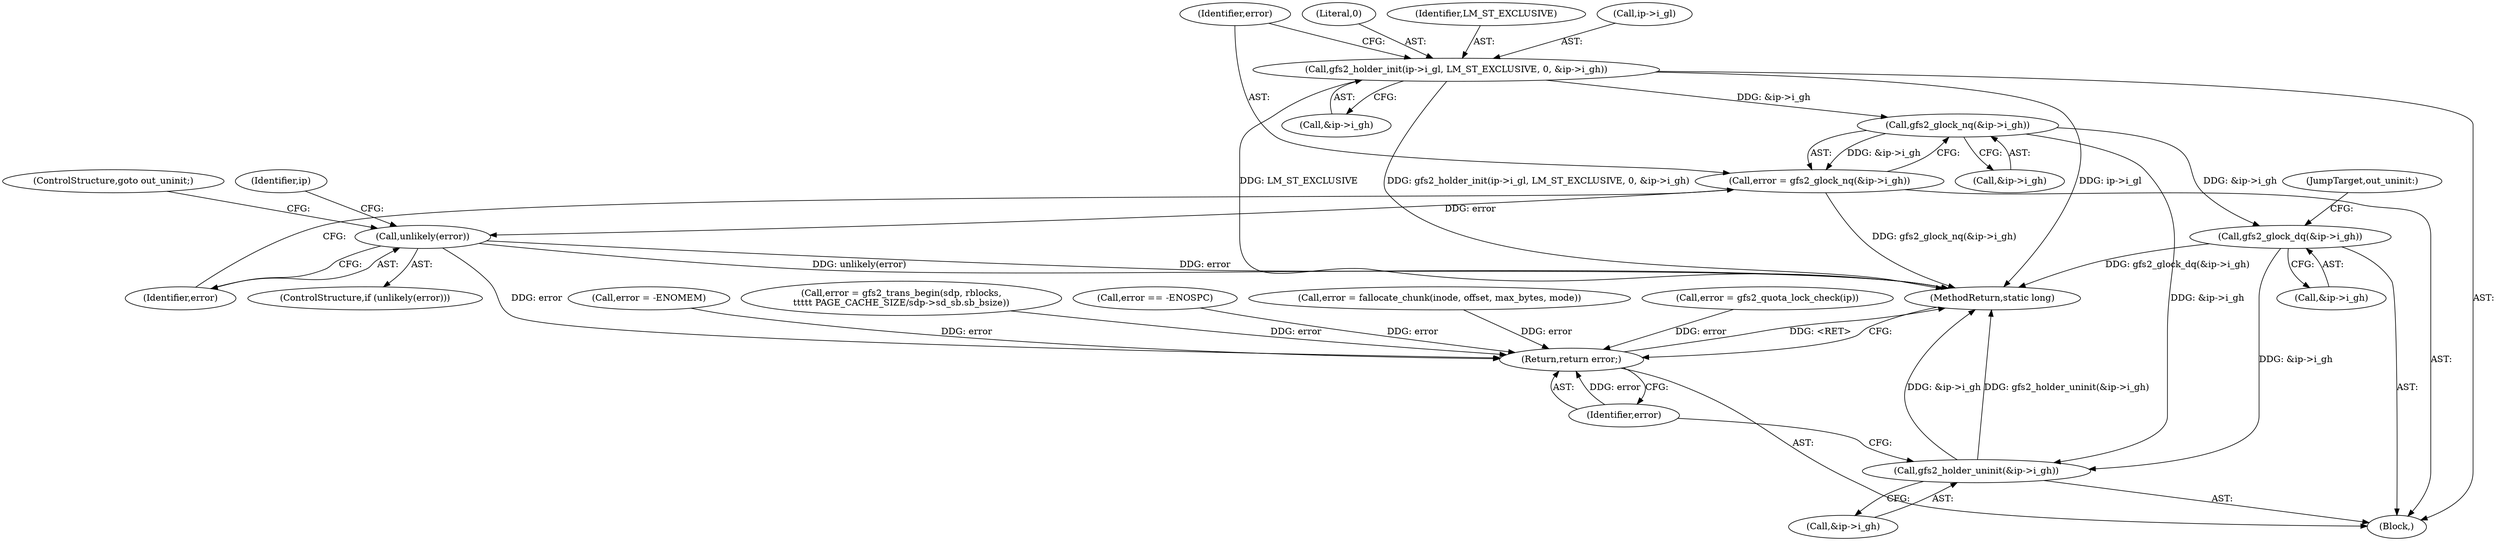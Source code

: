 digraph "0_linux_64dd153c83743af81f20924c6343652d731eeecb_2@pointer" {
"1000232" [label="(Call,gfs2_holder_init(ip->i_gl, LM_ST_EXCLUSIVE, 0, &ip->i_gh))"];
"1000244" [label="(Call,gfs2_glock_nq(&ip->i_gh))"];
"1000242" [label="(Call,error = gfs2_glock_nq(&ip->i_gh))"];
"1000250" [label="(Call,unlikely(error))"];
"1000455" [label="(Return,return error;)"];
"1000444" [label="(Call,gfs2_glock_dq(&ip->i_gh))"];
"1000450" [label="(Call,gfs2_holder_uninit(&ip->i_gh))"];
"1000249" [label="(ControlStructure,if (unlikely(error)))"];
"1000445" [label="(Call,&ip->i_gh)"];
"1000450" [label="(Call,gfs2_holder_uninit(&ip->i_gh))"];
"1000244" [label="(Call,gfs2_glock_nq(&ip->i_gh))"];
"1000238" [label="(Call,&ip->i_gh)"];
"1000233" [label="(Call,ip->i_gl)"];
"1000280" [label="(Call,error = -ENOMEM)"];
"1000237" [label="(Literal,0)"];
"1000394" [label="(Call,error = gfs2_trans_begin(sdp, rblocks,\n\t\t\t\t\t PAGE_CACHE_SIZE/sdp->sd_sb.sb_bsize))"];
"1000456" [label="(Identifier,error)"];
"1000316" [label="(Call,error == -ENOSPC)"];
"1000455" [label="(Return,return error;)"];
"1000256" [label="(Identifier,ip)"];
"1000251" [label="(Identifier,error)"];
"1000232" [label="(Call,gfs2_holder_init(ip->i_gl, LM_ST_EXCLUSIVE, 0, &ip->i_gh))"];
"1000243" [label="(Identifier,error)"];
"1000106" [label="(Block,)"];
"1000457" [label="(MethodReturn,static long)"];
"1000242" [label="(Call,error = gfs2_glock_nq(&ip->i_gh))"];
"1000409" [label="(Call,error = fallocate_chunk(inode, offset, max_bytes, mode))"];
"1000250" [label="(Call,unlikely(error))"];
"1000444" [label="(Call,gfs2_glock_dq(&ip->i_gh))"];
"1000252" [label="(ControlStructure,goto out_uninit;)"];
"1000236" [label="(Identifier,LM_ST_EXCLUSIVE)"];
"1000285" [label="(Call,error = gfs2_quota_lock_check(ip))"];
"1000451" [label="(Call,&ip->i_gh)"];
"1000449" [label="(JumpTarget,out_uninit:)"];
"1000245" [label="(Call,&ip->i_gh)"];
"1000232" -> "1000106"  [label="AST: "];
"1000232" -> "1000238"  [label="CFG: "];
"1000233" -> "1000232"  [label="AST: "];
"1000236" -> "1000232"  [label="AST: "];
"1000237" -> "1000232"  [label="AST: "];
"1000238" -> "1000232"  [label="AST: "];
"1000243" -> "1000232"  [label="CFG: "];
"1000232" -> "1000457"  [label="DDG: LM_ST_EXCLUSIVE"];
"1000232" -> "1000457"  [label="DDG: ip->i_gl"];
"1000232" -> "1000457"  [label="DDG: gfs2_holder_init(ip->i_gl, LM_ST_EXCLUSIVE, 0, &ip->i_gh)"];
"1000232" -> "1000244"  [label="DDG: &ip->i_gh"];
"1000244" -> "1000242"  [label="AST: "];
"1000244" -> "1000245"  [label="CFG: "];
"1000245" -> "1000244"  [label="AST: "];
"1000242" -> "1000244"  [label="CFG: "];
"1000244" -> "1000242"  [label="DDG: &ip->i_gh"];
"1000244" -> "1000444"  [label="DDG: &ip->i_gh"];
"1000244" -> "1000450"  [label="DDG: &ip->i_gh"];
"1000242" -> "1000106"  [label="AST: "];
"1000243" -> "1000242"  [label="AST: "];
"1000251" -> "1000242"  [label="CFG: "];
"1000242" -> "1000457"  [label="DDG: gfs2_glock_nq(&ip->i_gh)"];
"1000242" -> "1000250"  [label="DDG: error"];
"1000250" -> "1000249"  [label="AST: "];
"1000250" -> "1000251"  [label="CFG: "];
"1000251" -> "1000250"  [label="AST: "];
"1000252" -> "1000250"  [label="CFG: "];
"1000256" -> "1000250"  [label="CFG: "];
"1000250" -> "1000457"  [label="DDG: error"];
"1000250" -> "1000457"  [label="DDG: unlikely(error)"];
"1000250" -> "1000455"  [label="DDG: error"];
"1000455" -> "1000106"  [label="AST: "];
"1000455" -> "1000456"  [label="CFG: "];
"1000456" -> "1000455"  [label="AST: "];
"1000457" -> "1000455"  [label="CFG: "];
"1000455" -> "1000457"  [label="DDG: <RET>"];
"1000456" -> "1000455"  [label="DDG: error"];
"1000285" -> "1000455"  [label="DDG: error"];
"1000409" -> "1000455"  [label="DDG: error"];
"1000280" -> "1000455"  [label="DDG: error"];
"1000394" -> "1000455"  [label="DDG: error"];
"1000316" -> "1000455"  [label="DDG: error"];
"1000444" -> "1000106"  [label="AST: "];
"1000444" -> "1000445"  [label="CFG: "];
"1000445" -> "1000444"  [label="AST: "];
"1000449" -> "1000444"  [label="CFG: "];
"1000444" -> "1000457"  [label="DDG: gfs2_glock_dq(&ip->i_gh)"];
"1000444" -> "1000450"  [label="DDG: &ip->i_gh"];
"1000450" -> "1000106"  [label="AST: "];
"1000450" -> "1000451"  [label="CFG: "];
"1000451" -> "1000450"  [label="AST: "];
"1000456" -> "1000450"  [label="CFG: "];
"1000450" -> "1000457"  [label="DDG: gfs2_holder_uninit(&ip->i_gh)"];
"1000450" -> "1000457"  [label="DDG: &ip->i_gh"];
}
